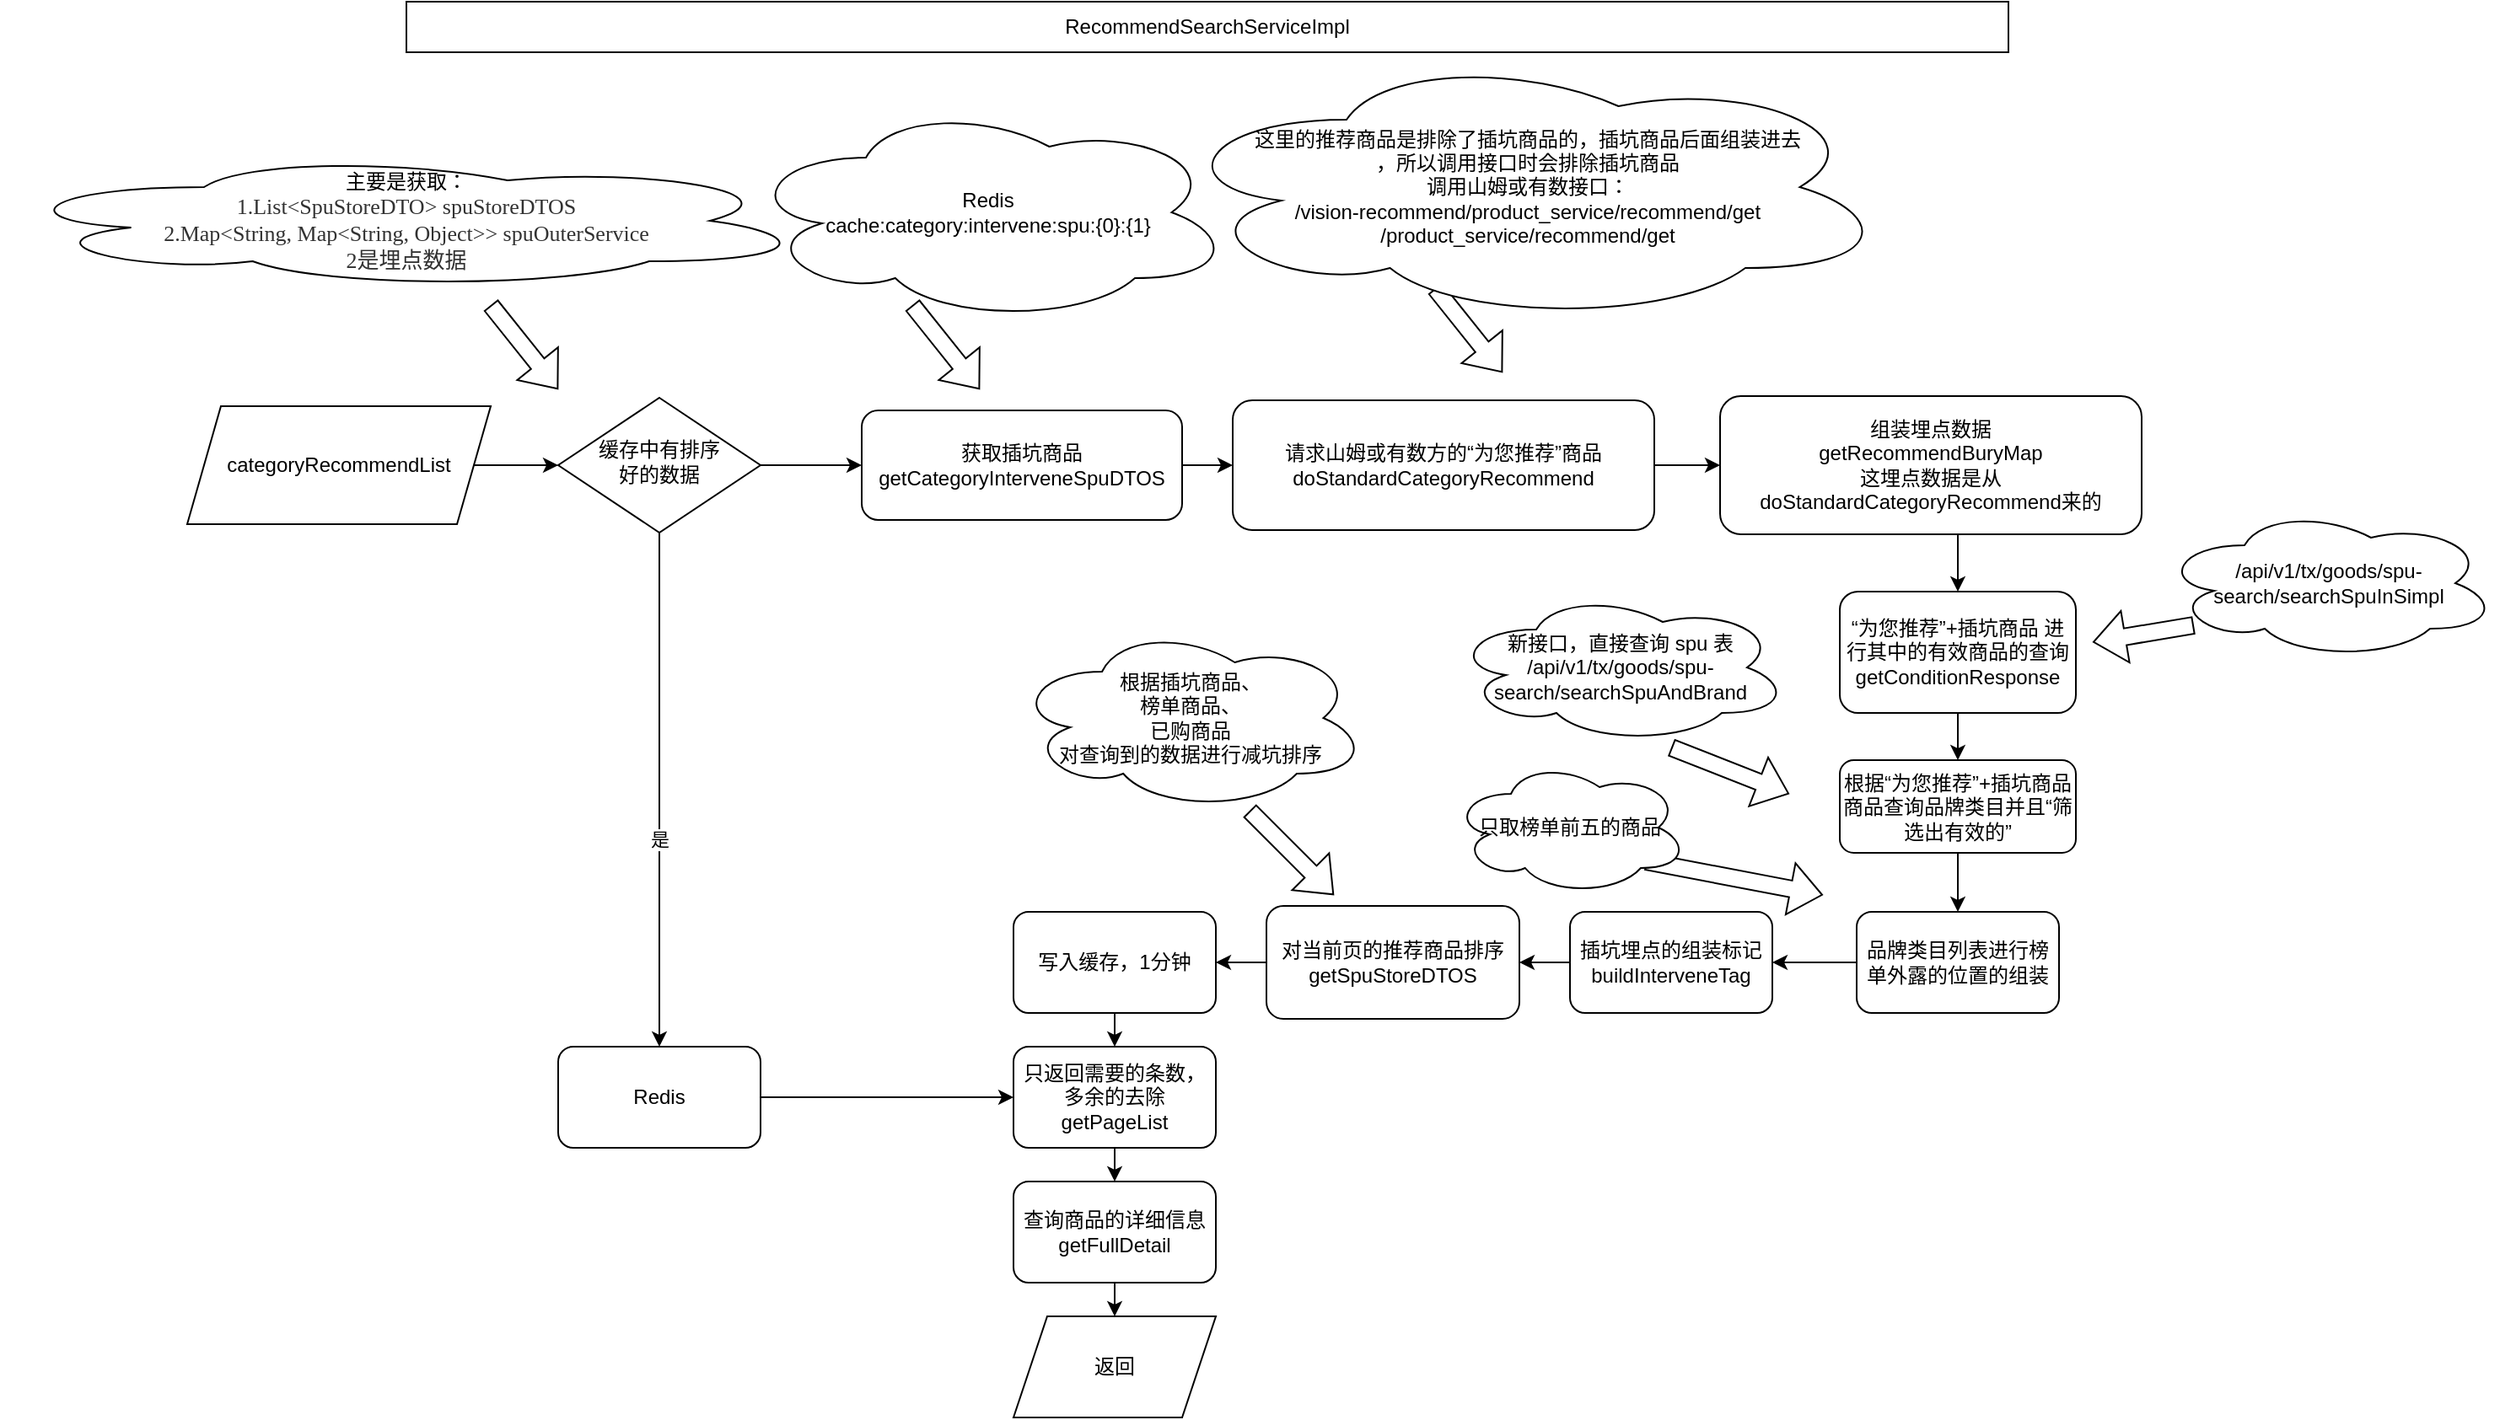 <mxfile version="20.8.5" type="device"><diagram id="C5RBs43oDa-KdzZeNtuy" name="Page-1"><mxGraphModel dx="2261" dy="1943" grid="1" gridSize="10" guides="1" tooltips="1" connect="1" arrows="1" fold="1" page="1" pageScale="1" pageWidth="827" pageHeight="1169" math="0" shadow="0"><root><mxCell id="WIyWlLk6GJQsqaUBKTNV-0"/><mxCell id="WIyWlLk6GJQsqaUBKTNV-1" parent="WIyWlLk6GJQsqaUBKTNV-0"/><mxCell id="IKpMw9BlruUS-73h-JzX-0" value="RecommendSearchServiceImpl" style="rounded=0;whiteSpace=wrap;html=1;" vertex="1" parent="WIyWlLk6GJQsqaUBKTNV-1"><mxGeometry x="160" y="-90" width="950" height="30" as="geometry"/></mxCell><mxCell id="IKpMw9BlruUS-73h-JzX-9" style="edgeStyle=orthogonalEdgeStyle;rounded=0;orthogonalLoop=1;jettySize=auto;html=1;exitX=1;exitY=0.5;exitDx=0;exitDy=0;entryX=0;entryY=0.5;entryDx=0;entryDy=0;" edge="1" parent="WIyWlLk6GJQsqaUBKTNV-1" source="IKpMw9BlruUS-73h-JzX-42" target="IKpMw9BlruUS-73h-JzX-2"><mxGeometry relative="1" as="geometry"><mxPoint x="210" y="185" as="sourcePoint"/></mxGeometry></mxCell><mxCell id="IKpMw9BlruUS-73h-JzX-7" style="edgeStyle=orthogonalEdgeStyle;rounded=0;orthogonalLoop=1;jettySize=auto;html=1;exitX=0.5;exitY=1;exitDx=0;exitDy=0;entryX=0.5;entryY=0;entryDx=0;entryDy=0;" edge="1" parent="WIyWlLk6GJQsqaUBKTNV-1" source="IKpMw9BlruUS-73h-JzX-2" target="IKpMw9BlruUS-73h-JzX-6"><mxGeometry relative="1" as="geometry"/></mxCell><mxCell id="IKpMw9BlruUS-73h-JzX-8" value="是" style="edgeLabel;html=1;align=center;verticalAlign=middle;resizable=0;points=[];" vertex="1" connectable="0" parent="IKpMw9BlruUS-73h-JzX-7"><mxGeometry x="0.191" relative="1" as="geometry"><mxPoint as="offset"/></mxGeometry></mxCell><mxCell id="IKpMw9BlruUS-73h-JzX-11" style="edgeStyle=orthogonalEdgeStyle;rounded=0;orthogonalLoop=1;jettySize=auto;html=1;exitX=1;exitY=0.5;exitDx=0;exitDy=0;entryX=0;entryY=0.5;entryDx=0;entryDy=0;" edge="1" parent="WIyWlLk6GJQsqaUBKTNV-1" source="IKpMw9BlruUS-73h-JzX-2" target="IKpMw9BlruUS-73h-JzX-10"><mxGeometry relative="1" as="geometry"/></mxCell><mxCell id="IKpMw9BlruUS-73h-JzX-2" value="缓存中有排序&lt;br&gt;好的数据" style="rhombus;whiteSpace=wrap;html=1;shadow=0;fontFamily=Helvetica;fontSize=12;align=center;strokeWidth=1;spacing=6;spacingTop=-4;" vertex="1" parent="WIyWlLk6GJQsqaUBKTNV-1"><mxGeometry x="250" y="145" width="120" height="80" as="geometry"/></mxCell><mxCell id="IKpMw9BlruUS-73h-JzX-3" value="主要是获取：&lt;div style=&quot;resize: none; outline: none; font-size: 13px; color: rgb(50, 50, 50); font-family: 微软雅黑;&quot;&gt;1.List&amp;lt;SpuStoreDTO&amp;gt;&amp;nbsp;spuStoreDTOS&lt;/div&gt;&lt;div style=&quot;resize: none; outline: none; font-size: 13px; color: rgb(50, 50, 50); font-family: 微软雅黑;&quot;&gt;2.Map&amp;lt;String,&amp;nbsp;Map&amp;lt;String,&amp;nbsp;Object&amp;gt;&amp;gt;&amp;nbsp;spuOuterService&lt;/div&gt;&lt;div style=&quot;resize: none; outline: none; font-size: 13px; color: rgb(50, 50, 50); font-family: 微软雅黑;&quot;&gt;2是埋点数据&lt;/div&gt;" style="ellipse;shape=cloud;whiteSpace=wrap;html=1;" vertex="1" parent="WIyWlLk6GJQsqaUBKTNV-1"><mxGeometry x="-80" width="480" height="80" as="geometry"/></mxCell><mxCell id="IKpMw9BlruUS-73h-JzX-5" value="" style="shape=flexArrow;endArrow=classic;html=1;rounded=0;" edge="1" parent="WIyWlLk6GJQsqaUBKTNV-1"><mxGeometry width="50" height="50" relative="1" as="geometry"><mxPoint x="210" y="90" as="sourcePoint"/><mxPoint x="250" y="140" as="targetPoint"/></mxGeometry></mxCell><mxCell id="IKpMw9BlruUS-73h-JzX-55" style="edgeStyle=orthogonalEdgeStyle;rounded=0;orthogonalLoop=1;jettySize=auto;html=1;exitX=1;exitY=0.5;exitDx=0;exitDy=0;entryX=0;entryY=0.5;entryDx=0;entryDy=0;" edge="1" parent="WIyWlLk6GJQsqaUBKTNV-1" source="IKpMw9BlruUS-73h-JzX-6" target="IKpMw9BlruUS-73h-JzX-53"><mxGeometry relative="1" as="geometry"/></mxCell><mxCell id="IKpMw9BlruUS-73h-JzX-6" value="Redis" style="rounded=1;whiteSpace=wrap;html=1;" vertex="1" parent="WIyWlLk6GJQsqaUBKTNV-1"><mxGeometry x="250" y="530" width="120" height="60" as="geometry"/></mxCell><mxCell id="IKpMw9BlruUS-73h-JzX-15" style="edgeStyle=orthogonalEdgeStyle;rounded=0;orthogonalLoop=1;jettySize=auto;html=1;exitX=1;exitY=0.5;exitDx=0;exitDy=0;" edge="1" parent="WIyWlLk6GJQsqaUBKTNV-1" source="IKpMw9BlruUS-73h-JzX-10" target="IKpMw9BlruUS-73h-JzX-14"><mxGeometry relative="1" as="geometry"/></mxCell><mxCell id="IKpMw9BlruUS-73h-JzX-10" value="&lt;div&gt;获取插坑商品&lt;/div&gt;&lt;div&gt;getCategoryInterveneSpuDTOS&lt;/div&gt;" style="rounded=1;whiteSpace=wrap;html=1;" vertex="1" parent="WIyWlLk6GJQsqaUBKTNV-1"><mxGeometry x="430" y="152.5" width="190" height="65" as="geometry"/></mxCell><mxCell id="IKpMw9BlruUS-73h-JzX-12" value="&lt;div&gt;Redis&lt;/div&gt;cache:category:intervene:spu:{0}:{1}" style="ellipse;shape=cloud;whiteSpace=wrap;html=1;" vertex="1" parent="WIyWlLk6GJQsqaUBKTNV-1"><mxGeometry x="360" y="-30" width="290" height="130" as="geometry"/></mxCell><mxCell id="IKpMw9BlruUS-73h-JzX-13" value="" style="shape=flexArrow;endArrow=classic;html=1;rounded=0;" edge="1" parent="WIyWlLk6GJQsqaUBKTNV-1"><mxGeometry width="50" height="50" relative="1" as="geometry"><mxPoint x="460" y="90" as="sourcePoint"/><mxPoint x="500" y="140" as="targetPoint"/></mxGeometry></mxCell><mxCell id="IKpMw9BlruUS-73h-JzX-21" style="edgeStyle=orthogonalEdgeStyle;rounded=0;orthogonalLoop=1;jettySize=auto;html=1;exitX=1;exitY=0.5;exitDx=0;exitDy=0;entryX=0;entryY=0.5;entryDx=0;entryDy=0;" edge="1" parent="WIyWlLk6GJQsqaUBKTNV-1" source="IKpMw9BlruUS-73h-JzX-14" target="IKpMw9BlruUS-73h-JzX-22"><mxGeometry relative="1" as="geometry"><mxPoint x="980" y="185" as="targetPoint"/></mxGeometry></mxCell><mxCell id="IKpMw9BlruUS-73h-JzX-14" value="&lt;div&gt;请求山姆或有数方的“为您推荐”商品&lt;/div&gt;&lt;div&gt;doStandardCategoryRecommend&lt;/div&gt;" style="rounded=1;whiteSpace=wrap;html=1;" vertex="1" parent="WIyWlLk6GJQsqaUBKTNV-1"><mxGeometry x="650" y="146.5" width="250" height="77" as="geometry"/></mxCell><mxCell id="IKpMw9BlruUS-73h-JzX-17" value="" style="shape=flexArrow;endArrow=classic;html=1;rounded=0;" edge="1" parent="WIyWlLk6GJQsqaUBKTNV-1"><mxGeometry width="50" height="50" relative="1" as="geometry"><mxPoint x="770" y="80" as="sourcePoint"/><mxPoint x="810" y="130" as="targetPoint"/></mxGeometry></mxCell><mxCell id="IKpMw9BlruUS-73h-JzX-24" style="edgeStyle=orthogonalEdgeStyle;rounded=0;orthogonalLoop=1;jettySize=auto;html=1;exitX=0.544;exitY=1;exitDx=0;exitDy=0;entryX=0.5;entryY=0;entryDx=0;entryDy=0;exitPerimeter=0;" edge="1" parent="WIyWlLk6GJQsqaUBKTNV-1" source="IKpMw9BlruUS-73h-JzX-22" target="IKpMw9BlruUS-73h-JzX-23"><mxGeometry relative="1" as="geometry"/></mxCell><mxCell id="IKpMw9BlruUS-73h-JzX-22" value="&lt;div&gt;组装埋点数据&lt;/div&gt;&lt;div&gt;getRecommendBuryMap&lt;/div&gt;&lt;div&gt;这埋点数据是从doStandardCategoryRecommend来的&lt;/div&gt;" style="rounded=1;whiteSpace=wrap;html=1;" vertex="1" parent="WIyWlLk6GJQsqaUBKTNV-1"><mxGeometry x="939" y="144" width="250" height="82" as="geometry"/></mxCell><mxCell id="IKpMw9BlruUS-73h-JzX-26" style="edgeStyle=orthogonalEdgeStyle;rounded=0;orthogonalLoop=1;jettySize=auto;html=1;exitX=0.5;exitY=1;exitDx=0;exitDy=0;entryX=0.5;entryY=0;entryDx=0;entryDy=0;" edge="1" parent="WIyWlLk6GJQsqaUBKTNV-1" source="IKpMw9BlruUS-73h-JzX-23" target="IKpMw9BlruUS-73h-JzX-25"><mxGeometry relative="1" as="geometry"/></mxCell><mxCell id="IKpMw9BlruUS-73h-JzX-23" value="&lt;div&gt;“为您推荐”+插坑商品 进行其中的有效商品的查询&lt;/div&gt;&lt;div&gt;getConditionResponse&lt;/div&gt;" style="rounded=1;whiteSpace=wrap;html=1;" vertex="1" parent="WIyWlLk6GJQsqaUBKTNV-1"><mxGeometry x="1010" y="260" width="140" height="72" as="geometry"/></mxCell><mxCell id="IKpMw9BlruUS-73h-JzX-28" style="edgeStyle=orthogonalEdgeStyle;rounded=0;orthogonalLoop=1;jettySize=auto;html=1;exitX=0.5;exitY=1;exitDx=0;exitDy=0;entryX=0.5;entryY=0;entryDx=0;entryDy=0;" edge="1" parent="WIyWlLk6GJQsqaUBKTNV-1" source="IKpMw9BlruUS-73h-JzX-25" target="IKpMw9BlruUS-73h-JzX-27"><mxGeometry relative="1" as="geometry"/></mxCell><mxCell id="IKpMw9BlruUS-73h-JzX-25" value="根据“为您推荐”+插坑商品商品查询品牌类目并且“筛选出有效的”" style="rounded=1;whiteSpace=wrap;html=1;" vertex="1" parent="WIyWlLk6GJQsqaUBKTNV-1"><mxGeometry x="1010" y="360" width="140" height="55" as="geometry"/></mxCell><mxCell id="IKpMw9BlruUS-73h-JzX-43" style="edgeStyle=orthogonalEdgeStyle;rounded=0;orthogonalLoop=1;jettySize=auto;html=1;exitX=0;exitY=0.5;exitDx=0;exitDy=0;entryX=1;entryY=0.5;entryDx=0;entryDy=0;" edge="1" parent="WIyWlLk6GJQsqaUBKTNV-1" source="IKpMw9BlruUS-73h-JzX-27" target="IKpMw9BlruUS-73h-JzX-29"><mxGeometry relative="1" as="geometry"/></mxCell><mxCell id="IKpMw9BlruUS-73h-JzX-27" value="品牌类目列表进行榜单外露的位置的组装" style="rounded=1;whiteSpace=wrap;html=1;" vertex="1" parent="WIyWlLk6GJQsqaUBKTNV-1"><mxGeometry x="1020" y="450" width="120" height="60" as="geometry"/></mxCell><mxCell id="IKpMw9BlruUS-73h-JzX-46" style="edgeStyle=orthogonalEdgeStyle;rounded=0;orthogonalLoop=1;jettySize=auto;html=1;exitX=0;exitY=0.5;exitDx=0;exitDy=0;entryX=1;entryY=0.5;entryDx=0;entryDy=0;" edge="1" parent="WIyWlLk6GJQsqaUBKTNV-1" source="IKpMw9BlruUS-73h-JzX-29" target="IKpMw9BlruUS-73h-JzX-31"><mxGeometry relative="1" as="geometry"/></mxCell><mxCell id="IKpMw9BlruUS-73h-JzX-29" value="&lt;div&gt;插坑埋点的组装标记&lt;/div&gt;&lt;div&gt;buildInterveneTag&lt;/div&gt;" style="rounded=1;whiteSpace=wrap;html=1;" vertex="1" parent="WIyWlLk6GJQsqaUBKTNV-1"><mxGeometry x="850" y="450" width="120" height="60" as="geometry"/></mxCell><mxCell id="IKpMw9BlruUS-73h-JzX-47" style="edgeStyle=orthogonalEdgeStyle;rounded=0;orthogonalLoop=1;jettySize=auto;html=1;exitX=0;exitY=0.5;exitDx=0;exitDy=0;" edge="1" parent="WIyWlLk6GJQsqaUBKTNV-1" source="IKpMw9BlruUS-73h-JzX-31" target="IKpMw9BlruUS-73h-JzX-44"><mxGeometry relative="1" as="geometry"/></mxCell><mxCell id="IKpMw9BlruUS-73h-JzX-31" value="&lt;div&gt;对当前页的推荐商品排序&lt;/div&gt;&lt;div&gt;getSpuStoreDTOS&lt;/div&gt;" style="rounded=1;whiteSpace=wrap;html=1;" vertex="1" parent="WIyWlLk6GJQsqaUBKTNV-1"><mxGeometry x="670" y="446.5" width="150" height="67" as="geometry"/></mxCell><mxCell id="IKpMw9BlruUS-73h-JzX-38" value="新接口，直接查询 spu 表&lt;br&gt;/api/v1/tx/goods/spu-search/searchSpuAndBrand" style="ellipse;shape=cloud;whiteSpace=wrap;html=1;" vertex="1" parent="WIyWlLk6GJQsqaUBKTNV-1"><mxGeometry x="780" y="260" width="200" height="90" as="geometry"/></mxCell><mxCell id="IKpMw9BlruUS-73h-JzX-39" value="" style="shape=flexArrow;endArrow=classic;html=1;rounded=0;" edge="1" parent="WIyWlLk6GJQsqaUBKTNV-1"><mxGeometry width="50" height="50" relative="1" as="geometry"><mxPoint x="910" y="352.5" as="sourcePoint"/><mxPoint x="980" y="380" as="targetPoint"/></mxGeometry></mxCell><mxCell id="IKpMw9BlruUS-73h-JzX-41" value="" style="shape=flexArrow;endArrow=classic;html=1;rounded=0;" edge="1" parent="WIyWlLk6GJQsqaUBKTNV-1"><mxGeometry width="50" height="50" relative="1" as="geometry"><mxPoint x="895" y="420" as="sourcePoint"/><mxPoint x="1000" y="440" as="targetPoint"/></mxGeometry></mxCell><mxCell id="IKpMw9BlruUS-73h-JzX-42" value="categoryRecommendList" style="shape=parallelogram;perimeter=parallelogramPerimeter;whiteSpace=wrap;html=1;fixedSize=1;" vertex="1" parent="WIyWlLk6GJQsqaUBKTNV-1"><mxGeometry x="30" y="150" width="180" height="70" as="geometry"/></mxCell><mxCell id="IKpMw9BlruUS-73h-JzX-54" style="edgeStyle=orthogonalEdgeStyle;rounded=0;orthogonalLoop=1;jettySize=auto;html=1;exitX=0.5;exitY=1;exitDx=0;exitDy=0;entryX=0.5;entryY=0;entryDx=0;entryDy=0;" edge="1" parent="WIyWlLk6GJQsqaUBKTNV-1" source="IKpMw9BlruUS-73h-JzX-44" target="IKpMw9BlruUS-73h-JzX-53"><mxGeometry relative="1" as="geometry"/></mxCell><mxCell id="IKpMw9BlruUS-73h-JzX-44" value="写入缓存，1分钟" style="rounded=1;whiteSpace=wrap;html=1;" vertex="1" parent="WIyWlLk6GJQsqaUBKTNV-1"><mxGeometry x="520" y="450" width="120" height="60" as="geometry"/></mxCell><mxCell id="IKpMw9BlruUS-73h-JzX-45" value="返回" style="shape=parallelogram;perimeter=parallelogramPerimeter;whiteSpace=wrap;html=1;fixedSize=1;" vertex="1" parent="WIyWlLk6GJQsqaUBKTNV-1"><mxGeometry x="520" y="690" width="120" height="60" as="geometry"/></mxCell><mxCell id="IKpMw9BlruUS-73h-JzX-40" value="只取榜单前五的商品" style="ellipse;shape=cloud;whiteSpace=wrap;html=1;" vertex="1" parent="WIyWlLk6GJQsqaUBKTNV-1"><mxGeometry x="780" y="360" width="140" height="80" as="geometry"/></mxCell><mxCell id="IKpMw9BlruUS-73h-JzX-52" value="" style="shape=flexArrow;endArrow=classic;html=1;rounded=0;" edge="1" parent="WIyWlLk6GJQsqaUBKTNV-1"><mxGeometry width="50" height="50" relative="1" as="geometry"><mxPoint x="1220" y="280" as="sourcePoint"/><mxPoint x="1160" y="290" as="targetPoint"/></mxGeometry></mxCell><mxCell id="IKpMw9BlruUS-73h-JzX-51" value="/api/v1/tx/goods/spu-search/searchSpuInSimpl" style="ellipse;shape=cloud;whiteSpace=wrap;html=1;" vertex="1" parent="WIyWlLk6GJQsqaUBKTNV-1"><mxGeometry x="1200" y="210" width="200" height="90" as="geometry"/></mxCell><mxCell id="IKpMw9BlruUS-73h-JzX-16" value="&lt;div&gt;这里的推荐商品是排除了插坑商品的，插坑商品后面组装进去&lt;/div&gt;&lt;div&gt;，所以调用接口时会排除插坑商品&lt;/div&gt;&lt;div&gt;调用山姆或有数接口：&lt;/div&gt;&lt;div&gt;/vision-recommend/product_service/recommend/get&lt;/div&gt;&lt;div&gt;/product_service/recommend/get&lt;/div&gt;" style="ellipse;shape=cloud;whiteSpace=wrap;html=1;" vertex="1" parent="WIyWlLk6GJQsqaUBKTNV-1"><mxGeometry x="610" y="-60" width="430" height="160" as="geometry"/></mxCell><mxCell id="IKpMw9BlruUS-73h-JzX-58" style="edgeStyle=orthogonalEdgeStyle;rounded=0;orthogonalLoop=1;jettySize=auto;html=1;exitX=0.5;exitY=1;exitDx=0;exitDy=0;entryX=0.5;entryY=0;entryDx=0;entryDy=0;" edge="1" parent="WIyWlLk6GJQsqaUBKTNV-1" source="IKpMw9BlruUS-73h-JzX-53" target="IKpMw9BlruUS-73h-JzX-56"><mxGeometry relative="1" as="geometry"/></mxCell><mxCell id="IKpMw9BlruUS-73h-JzX-53" value="只返回需要的条数，多余的去除&lt;br&gt;getPageList" style="rounded=1;whiteSpace=wrap;html=1;" vertex="1" parent="WIyWlLk6GJQsqaUBKTNV-1"><mxGeometry x="520" y="530" width="120" height="60" as="geometry"/></mxCell><mxCell id="IKpMw9BlruUS-73h-JzX-57" style="edgeStyle=orthogonalEdgeStyle;rounded=0;orthogonalLoop=1;jettySize=auto;html=1;exitX=0.5;exitY=1;exitDx=0;exitDy=0;entryX=0.5;entryY=0;entryDx=0;entryDy=0;" edge="1" parent="WIyWlLk6GJQsqaUBKTNV-1" source="IKpMw9BlruUS-73h-JzX-56" target="IKpMw9BlruUS-73h-JzX-45"><mxGeometry relative="1" as="geometry"/></mxCell><mxCell id="IKpMw9BlruUS-73h-JzX-56" value="查询商品的详细信息&lt;br&gt;getFullDetail" style="rounded=1;whiteSpace=wrap;html=1;" vertex="1" parent="WIyWlLk6GJQsqaUBKTNV-1"><mxGeometry x="520" y="610" width="120" height="60" as="geometry"/></mxCell><mxCell id="IKpMw9BlruUS-73h-JzX-59" value="根据插坑商品、&lt;br&gt;榜单商品、&lt;br&gt;已购商品&lt;br&gt;对查询到的数据进行减坑排序" style="ellipse;shape=cloud;whiteSpace=wrap;html=1;" vertex="1" parent="WIyWlLk6GJQsqaUBKTNV-1"><mxGeometry x="520" y="280" width="210" height="110" as="geometry"/></mxCell><mxCell id="IKpMw9BlruUS-73h-JzX-60" value="" style="shape=flexArrow;endArrow=classic;html=1;rounded=0;" edge="1" parent="WIyWlLk6GJQsqaUBKTNV-1"><mxGeometry width="50" height="50" relative="1" as="geometry"><mxPoint x="660" y="390" as="sourcePoint"/><mxPoint x="710" y="440" as="targetPoint"/></mxGeometry></mxCell></root></mxGraphModel></diagram></mxfile>